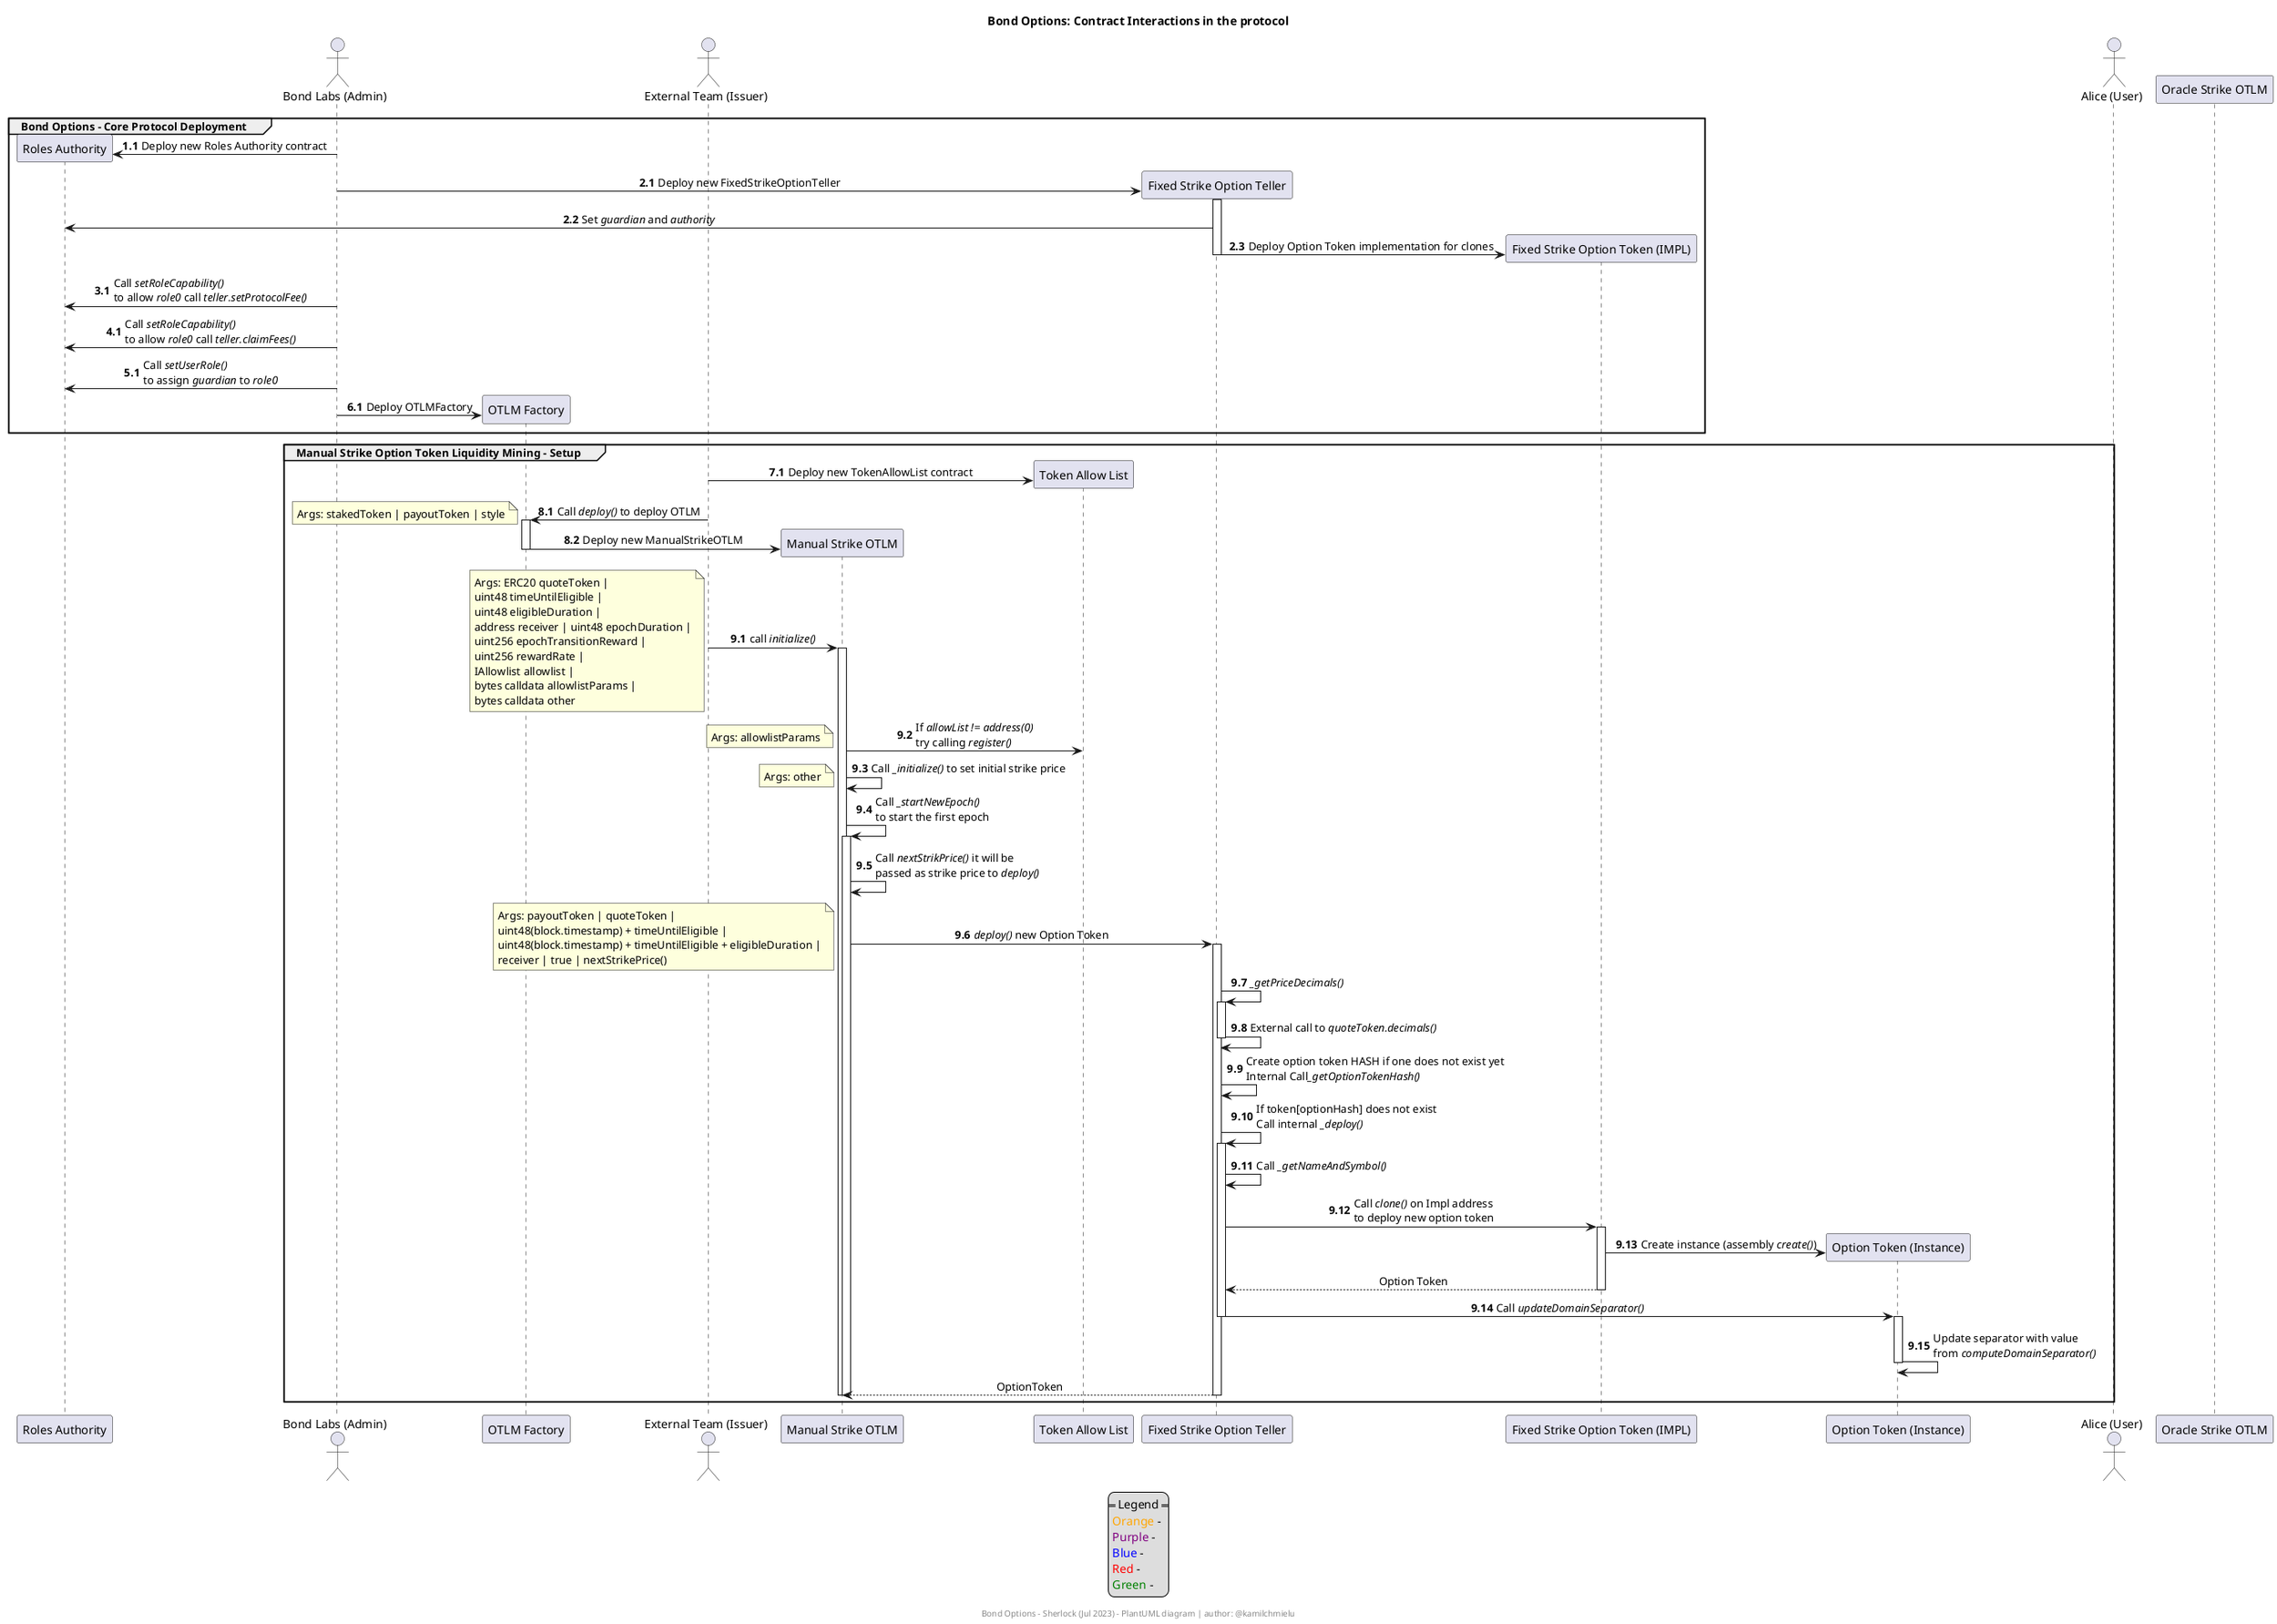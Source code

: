 @startuml
title Bond Options: Contract Interactions in the protocol

/' //////////////////////////////////////////////////////////////////
//                      System Participants                        //
////////////////////////////////////////////////////////////////// '/

participant "Roles Authority" as RolesAuthority
actor "Bond Labs (Admin)" as Admin
participant "OTLM Factory" as OTLMFactory
actor "External Team (Issuer)" as Issuer
participant "Manual Strike OTLM" as ManualStrikeOTLM

participant "Token Allow List" as TokenAllowList

participant "Fixed Strike Option Teller" as FixedStrikeOptionTeller
participant "Fixed Strike Option Token (IMPL)" as FixedStrikeOptionToken

participant "Option Token (Instance)" as OptionToken

actor "Alice (User)" as User

participant "Oracle Strike OTLM" as OracleStrikeOTLM


/' //////////////////////////////////////////////////////////////////
//                         Interactions                            //
////////////////////////////////////////////////////////////////// '/
'Numbers are in the A.B.C format, by calling `inc A` you will increase the first number by 1'
autonumber 1.1
group Bond Options - Core Protocol Deployment
    Admin -> RolesAuthority ** : Deploy new Roles Authority contract

    autonumber inc A
    create FixedStrikeOptionTeller
    Admin -> FixedStrikeOptionTeller ++ : Deploy new FixedStrikeOptionTeller
    FixedStrikeOptionTeller -> RolesAuthority : Set //guardian// and //authority//
    create FixedStrikeOptionToken
    FixedStrikeOptionTeller -> FixedStrikeOptionToken : Deploy Option Token implementation for clones
    deactivate

    autonumber inc A
    Admin -> RolesAuthority : Call //setRoleCapability()//\nto allow //role0// call //teller.setProtocolFee()//

    autonumber inc A
    Admin -> RolesAuthority : Call //setRoleCapability()//\nto allow //role0// call //teller.claimFees()//

    autonumber inc A 
    Admin -> RolesAuthority : Call //setUserRole()//\nto assign //guardian// to //role0//

    autonumber inc A
    Admin -> OTLMFactory ** : Deploy OTLMFactory
end

autonumber inc A
group Manual Strike Option Token Liquidity Mining - Setup
    Issuer -> TokenAllowList ** : Deploy new TokenAllowList contract
    
    autonumber inc A
    
    Issuer -> OTLMFactory ++ : Call //deploy()// to deploy OTLM
    note left : Args: stakedToken | payoutToken | style
    OTLMFactory -> ManualStrikeOTLM ** : Deploy new ManualStrikeOTLM
    deactivate

    autonumber inc A
    
    Issuer -> ManualStrikeOTLM ++ : call //initialize()//
    note left
        Args: ERC20 quoteToken |
        uint48 timeUntilEligible |
        uint48 eligibleDuration |
        address receiver | uint48 epochDuration |
        uint256 epochTransitionReward |
        uint256 rewardRate |
        IAllowlist allowlist |
        bytes calldata allowlistParams |
        bytes calldata other
    end note

    ManualStrikeOTLM -> TokenAllowList : If //allowList != address(0)//\ntry calling //register()//
    note left : Args: allowlistParams

    ManualStrikeOTLM -> ManualStrikeOTLM: Call //_initialize()// to set initial strike price
    note left : Args: other

    ManualStrikeOTLM -> ManualStrikeOTLM ++ : Call //_startNewEpoch()//\nto start the first epoch

    ManualStrikeOTLM -> ManualStrikeOTLM : Call //nextStrikPrice()// it will be\npassed as strike price to //deploy()//

    ManualStrikeOTLM -> FixedStrikeOptionTeller ++ : //deploy()// new Option Token
    note left
        Args: payoutToken | quoteToken |
        uint48(block.timestamp) + timeUntilEligible |
        uint48(block.timestamp) + timeUntilEligible + eligibleDuration |
        receiver | true | nextStrikePrice()
    end note

    FixedStrikeOptionTeller -> FixedStrikeOptionTeller ++ : //_getPriceDecimals()//
    FixedStrikeOptionTeller -> FixedStrikeOptionTeller -- : External call to //quoteToken.decimals()//
    FixedStrikeOptionTeller -> FixedStrikeOptionTeller: Create option token HASH if one does not exist yet\nInternal Call//_getOptionTokenHash()//
    FixedStrikeOptionTeller -> FixedStrikeOptionTeller ++ : If token[optionHash] does not exist\nCall internal //_deploy()//
    FixedStrikeOptionTeller -> FixedStrikeOptionTeller: Call //_getNameAndSymbol()//
    FixedStrikeOptionTeller -> FixedStrikeOptionToken ++ : Call //clone()// on Impl address\nto deploy new option token
    FixedStrikeOptionToken -> OptionToken **: Create instance (assembly //create()//)
    autonumber stop
    return Option Token
    autonumber resume
    FixedStrikeOptionTeller -> OptionToken --++ : Call //updateDomainSeparator()//
    OptionToken -> OptionToken -- : Update separator with value\nfrom //computeDomainSeparator()//
    autonumber stop
    return OptionToken
    autonumber resume
    deactivate
    deactivate
end

/' //////////////////////////////////////////////////////////////////
//                            Legend                               //
////////////////////////////////////////////////////////////////// '/

legend
    == Legend ==
    <font color=orange>Orange</font> - 
    <font color=purple>Purple</font> - 
    <font color=blue>Blue</font> - 
    <font color=red>Red</font> - 
    <font color=green>Green</font> - 
endlegend

/' //////////////////////////////////////////////////////////////////
//                            Styling                              //
////////////////////////////////////////////////////////////////// '/

skinparam sequenceMessageAlign center
skinparam note {
    BorderColor black
    BackgroundColor white
    FontColor black
}
skinparam participant {
    FontSize 25
    BackgroundColor lightgray
}

footer Bond Options - Sherlock (Jul 2023) - PlantUML diagram | author: @kamilchmielu
@enduml
